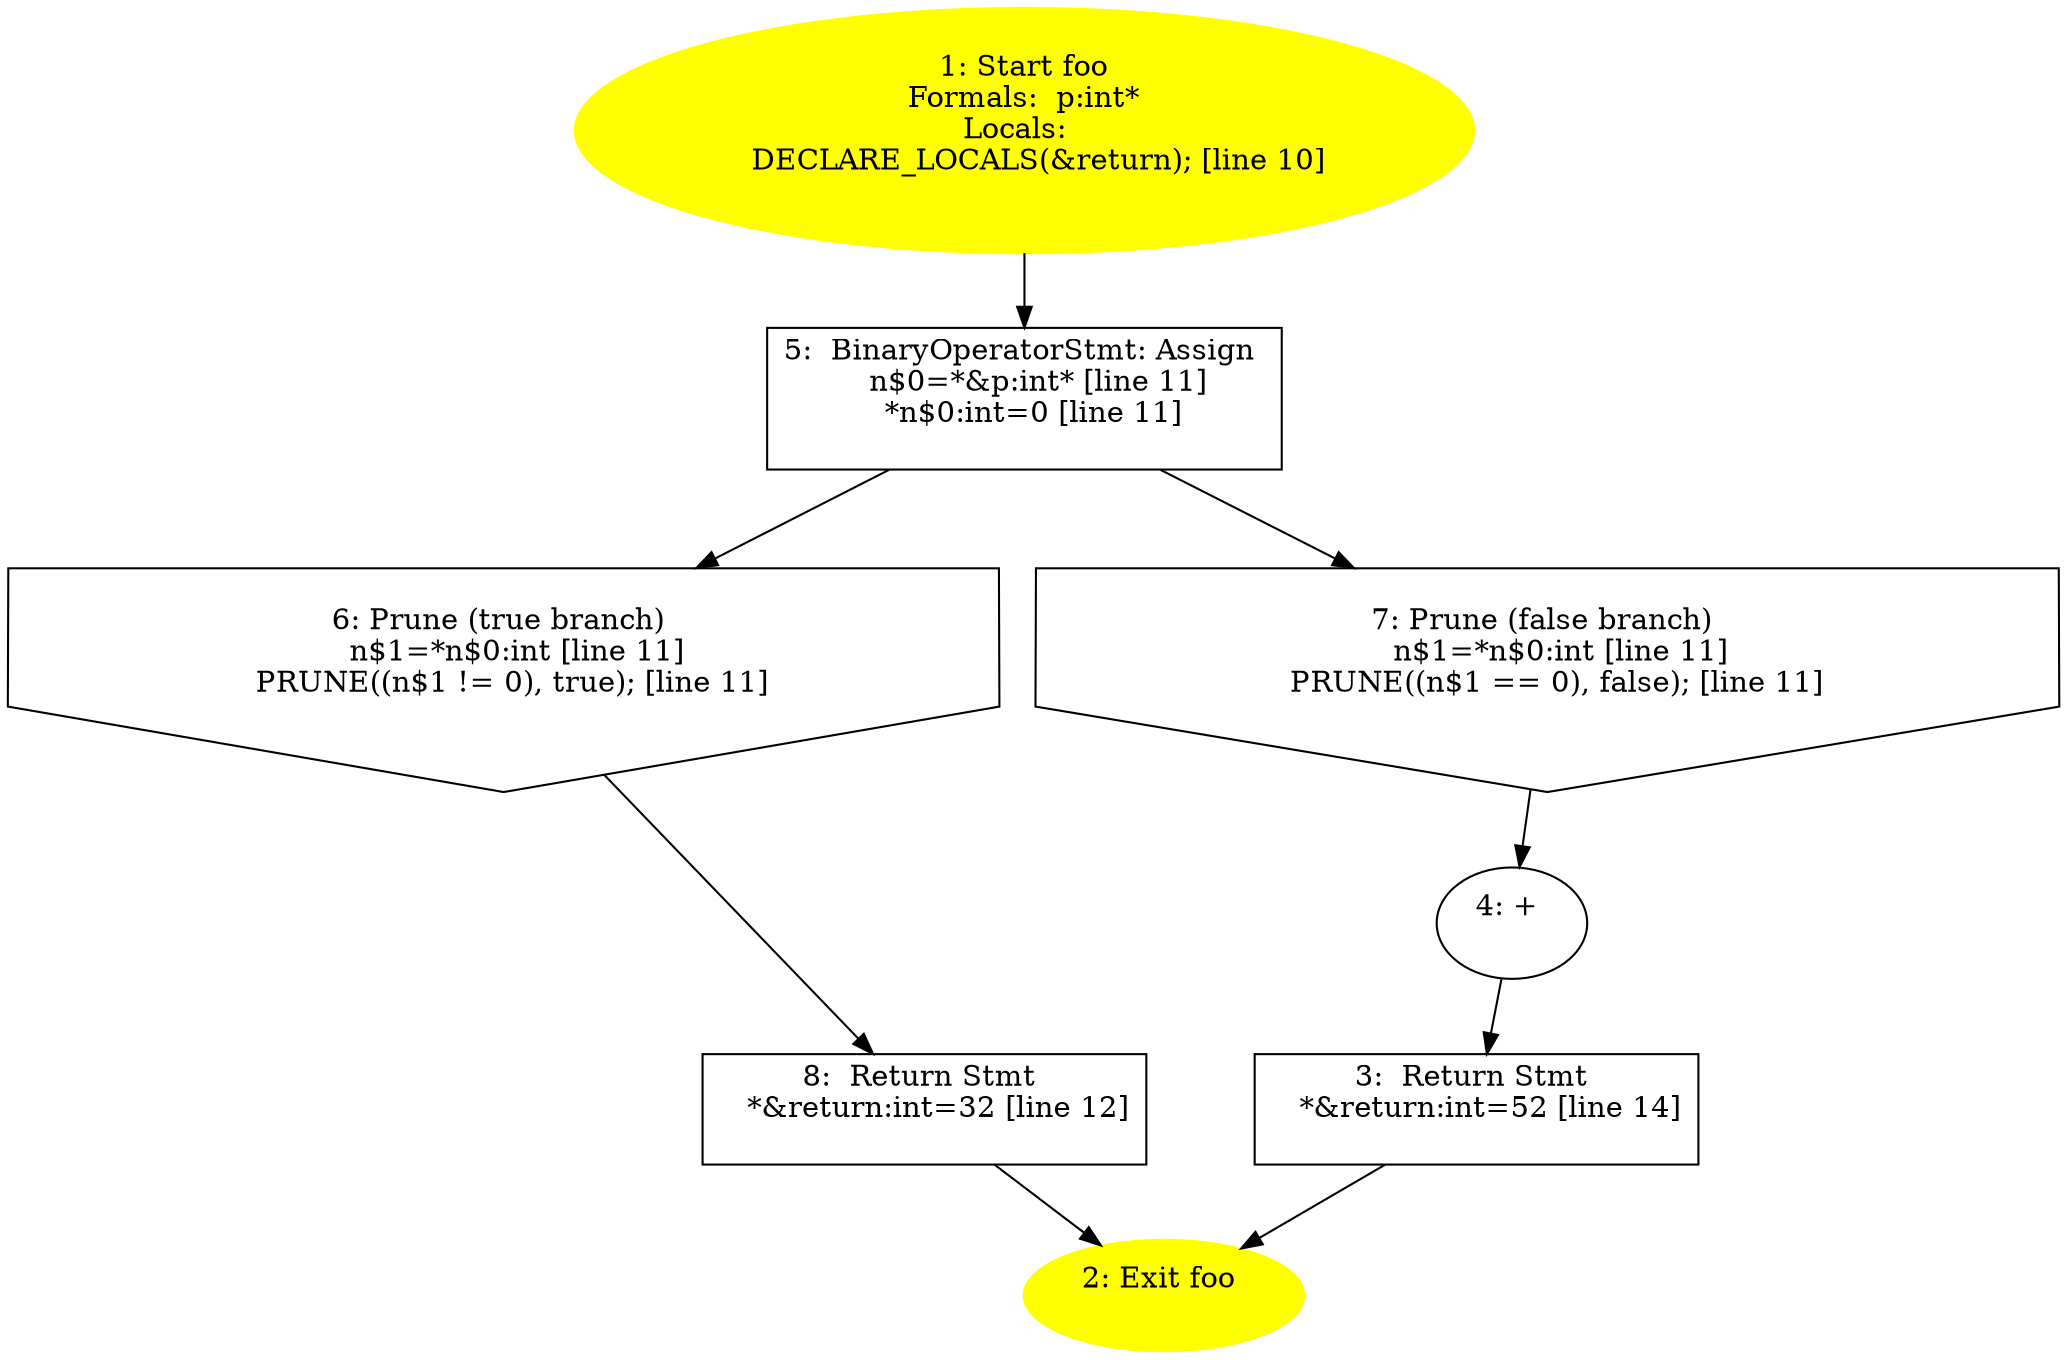 /* @generated */
digraph iCFG {
"foo{d41d8cd98f00b204e9800998ecf8427e_Z3fooPi}.9b69b91953f97044466d1dd6c3d24e80_1" [label="1: Start foo\nFormals:  p:int*\nLocals:  \n   DECLARE_LOCALS(&return); [line 10]\n " color=yellow style=filled]
	

	 "foo{d41d8cd98f00b204e9800998ecf8427e_Z3fooPi}.9b69b91953f97044466d1dd6c3d24e80_1" -> "foo{d41d8cd98f00b204e9800998ecf8427e_Z3fooPi}.9b69b91953f97044466d1dd6c3d24e80_5" ;
"foo{d41d8cd98f00b204e9800998ecf8427e_Z3fooPi}.9b69b91953f97044466d1dd6c3d24e80_2" [label="2: Exit foo \n  " color=yellow style=filled]
	

"foo{d41d8cd98f00b204e9800998ecf8427e_Z3fooPi}.9b69b91953f97044466d1dd6c3d24e80_3" [label="3:  Return Stmt \n   *&return:int=52 [line 14]\n " shape="box"]
	

	 "foo{d41d8cd98f00b204e9800998ecf8427e_Z3fooPi}.9b69b91953f97044466d1dd6c3d24e80_3" -> "foo{d41d8cd98f00b204e9800998ecf8427e_Z3fooPi}.9b69b91953f97044466d1dd6c3d24e80_2" ;
"foo{d41d8cd98f00b204e9800998ecf8427e_Z3fooPi}.9b69b91953f97044466d1dd6c3d24e80_4" [label="4: + \n  " ]
	

	 "foo{d41d8cd98f00b204e9800998ecf8427e_Z3fooPi}.9b69b91953f97044466d1dd6c3d24e80_4" -> "foo{d41d8cd98f00b204e9800998ecf8427e_Z3fooPi}.9b69b91953f97044466d1dd6c3d24e80_3" ;
"foo{d41d8cd98f00b204e9800998ecf8427e_Z3fooPi}.9b69b91953f97044466d1dd6c3d24e80_5" [label="5:  BinaryOperatorStmt: Assign \n   n$0=*&p:int* [line 11]\n  *n$0:int=0 [line 11]\n " shape="box"]
	

	 "foo{d41d8cd98f00b204e9800998ecf8427e_Z3fooPi}.9b69b91953f97044466d1dd6c3d24e80_5" -> "foo{d41d8cd98f00b204e9800998ecf8427e_Z3fooPi}.9b69b91953f97044466d1dd6c3d24e80_6" ;
	 "foo{d41d8cd98f00b204e9800998ecf8427e_Z3fooPi}.9b69b91953f97044466d1dd6c3d24e80_5" -> "foo{d41d8cd98f00b204e9800998ecf8427e_Z3fooPi}.9b69b91953f97044466d1dd6c3d24e80_7" ;
"foo{d41d8cd98f00b204e9800998ecf8427e_Z3fooPi}.9b69b91953f97044466d1dd6c3d24e80_6" [label="6: Prune (true branch) \n   n$1=*n$0:int [line 11]\n  PRUNE((n$1 != 0), true); [line 11]\n " shape="invhouse"]
	

	 "foo{d41d8cd98f00b204e9800998ecf8427e_Z3fooPi}.9b69b91953f97044466d1dd6c3d24e80_6" -> "foo{d41d8cd98f00b204e9800998ecf8427e_Z3fooPi}.9b69b91953f97044466d1dd6c3d24e80_8" ;
"foo{d41d8cd98f00b204e9800998ecf8427e_Z3fooPi}.9b69b91953f97044466d1dd6c3d24e80_7" [label="7: Prune (false branch) \n   n$1=*n$0:int [line 11]\n  PRUNE((n$1 == 0), false); [line 11]\n " shape="invhouse"]
	

	 "foo{d41d8cd98f00b204e9800998ecf8427e_Z3fooPi}.9b69b91953f97044466d1dd6c3d24e80_7" -> "foo{d41d8cd98f00b204e9800998ecf8427e_Z3fooPi}.9b69b91953f97044466d1dd6c3d24e80_4" ;
"foo{d41d8cd98f00b204e9800998ecf8427e_Z3fooPi}.9b69b91953f97044466d1dd6c3d24e80_8" [label="8:  Return Stmt \n   *&return:int=32 [line 12]\n " shape="box"]
	

	 "foo{d41d8cd98f00b204e9800998ecf8427e_Z3fooPi}.9b69b91953f97044466d1dd6c3d24e80_8" -> "foo{d41d8cd98f00b204e9800998ecf8427e_Z3fooPi}.9b69b91953f97044466d1dd6c3d24e80_2" ;
}
